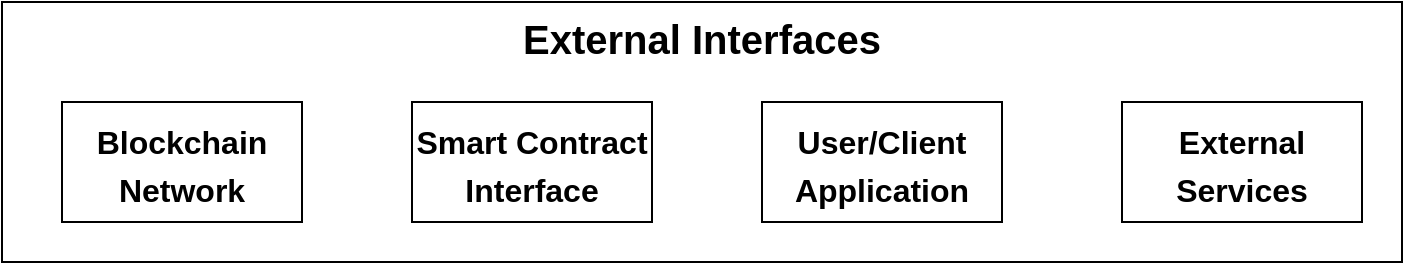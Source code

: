 <mxfile version="26.0.13">
  <diagram name="Page-1" id="UYFjqTbqg0fuEyXa1Zaf">
    <mxGraphModel dx="1002" dy="531" grid="1" gridSize="10" guides="1" tooltips="1" connect="1" arrows="1" fold="1" page="1" pageScale="1" pageWidth="850" pageHeight="1100" math="0" shadow="0">
      <root>
        <mxCell id="0" />
        <mxCell id="1" parent="0" />
        <mxCell id="T6drmKnqL6TJFt0mdkRS-1" value="External Interfaces" style="rounded=0;whiteSpace=wrap;html=1;fontSize=20;fontStyle=1;verticalAlign=top;" vertex="1" parent="1">
          <mxGeometry x="100" y="50" width="700" height="130" as="geometry" />
        </mxCell>
        <mxCell id="T6drmKnqL6TJFt0mdkRS-2" value="&lt;font style=&quot;font-size: 16px;&quot;&gt;Blockchain Network&lt;/font&gt;" style="rounded=0;whiteSpace=wrap;html=1;fontSize=20;fontStyle=1" vertex="1" parent="1">
          <mxGeometry x="130" y="100" width="120" height="60" as="geometry" />
        </mxCell>
        <mxCell id="T6drmKnqL6TJFt0mdkRS-3" value="&lt;font style=&quot;font-size: 16px;&quot;&gt;Smart Contract Interface&lt;/font&gt;" style="rounded=0;whiteSpace=wrap;html=1;fontSize=20;fontStyle=1" vertex="1" parent="1">
          <mxGeometry x="305" y="100" width="120" height="60" as="geometry" />
        </mxCell>
        <mxCell id="T6drmKnqL6TJFt0mdkRS-4" value="&lt;font style=&quot;font-size: 16px;&quot;&gt;User/Client Application&lt;/font&gt;" style="rounded=0;whiteSpace=wrap;html=1;fontSize=20;fontStyle=1" vertex="1" parent="1">
          <mxGeometry x="480" y="100" width="120" height="60" as="geometry" />
        </mxCell>
        <mxCell id="T6drmKnqL6TJFt0mdkRS-5" value="&lt;font style=&quot;font-size: 16px;&quot;&gt;External Services&lt;/font&gt;" style="rounded=0;whiteSpace=wrap;html=1;fontSize=20;fontStyle=1" vertex="1" parent="1">
          <mxGeometry x="660" y="100" width="120" height="60" as="geometry" />
        </mxCell>
      </root>
    </mxGraphModel>
  </diagram>
</mxfile>
